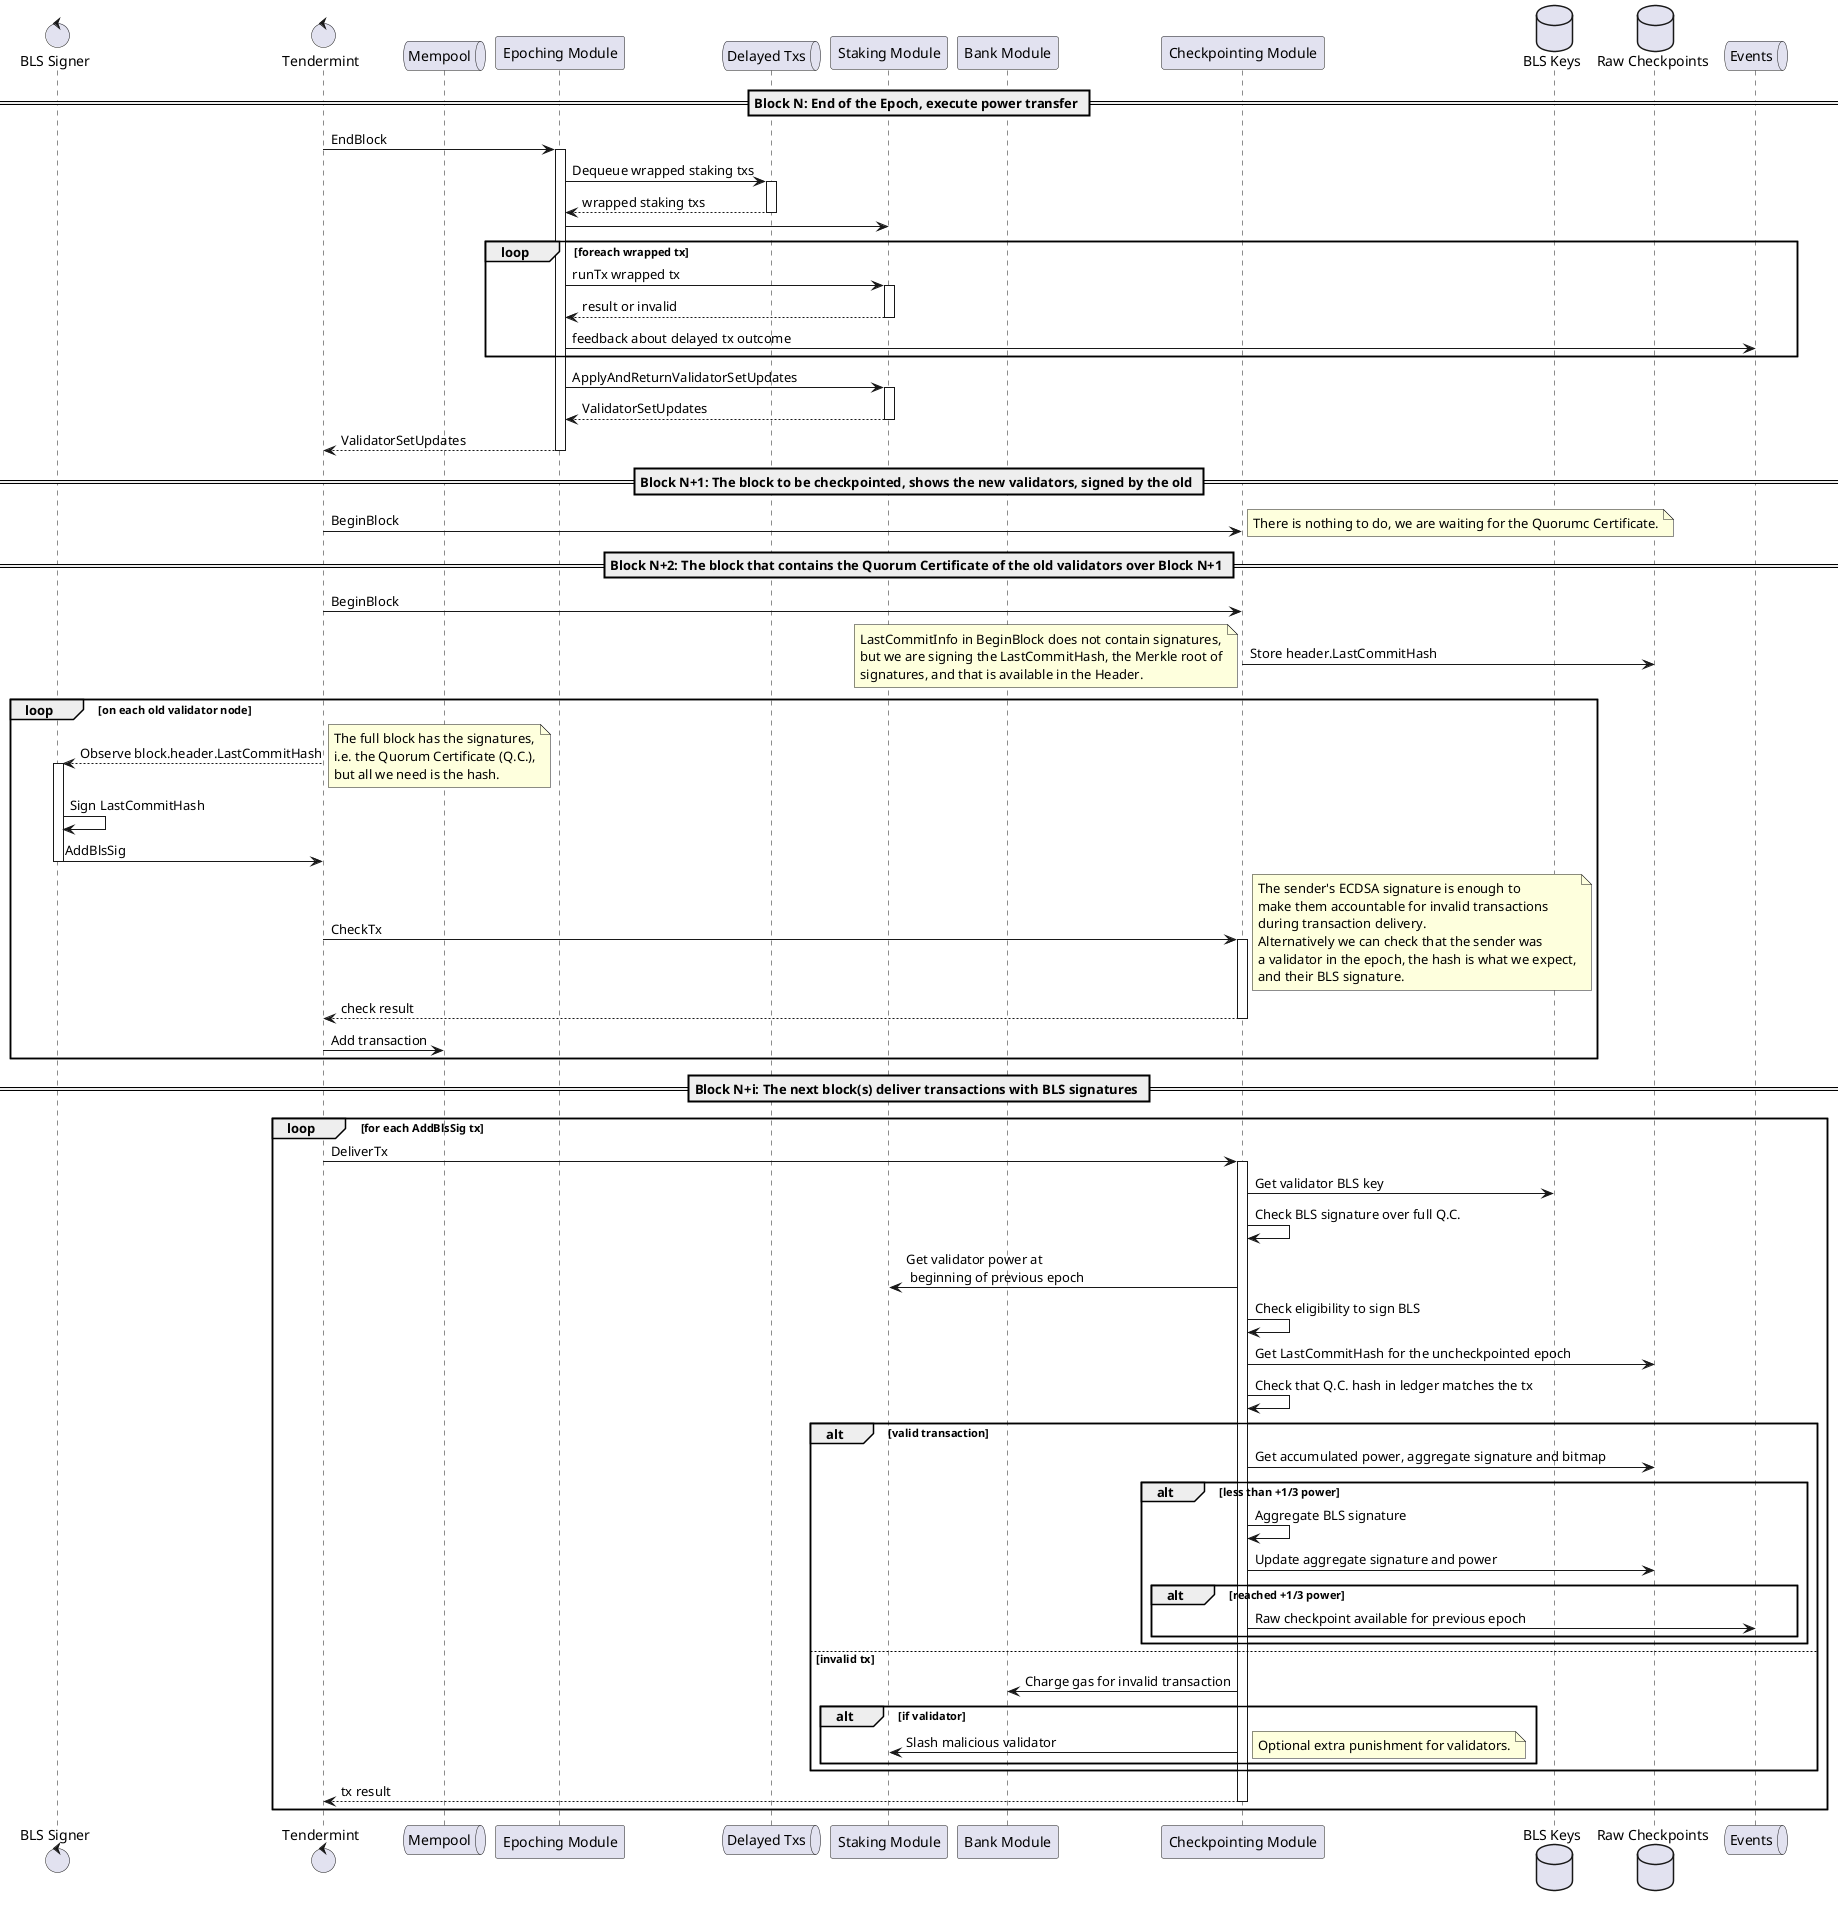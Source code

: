 @startuml Creating a Raw Checkpoint
control     "BLS Signer"      as signer
control     Tendermint
queue       Mempool
participant "Epoching Module" as epoching
queue       "Delayed Txs"     as delayedtxs
participant "Staking Module"  as staking
participant "Bank Module"     as bank
participant "Checkpointing Module" as checkpointing
database    "BLS Keys"        as blskeys
database    "Raw Checkpoints" as rawckpts
queue       Events

== Block N: End of the Epoch, execute power transfer ==

Tendermint -> epoching ++ : EndBlock
epoching -> delayedtxs ++ : Dequeue wrapped staking txs
return wrapped staking txs
epoching -> staking
loop foreach wrapped tx
  epoching -> staking ++ : runTx wrapped tx
  return result or invalid
  epoching -> Events : feedback about delayed tx outcome
end
epoching -> staking ++ : ApplyAndReturnValidatorSetUpdates
return ValidatorSetUpdates
return ValidatorSetUpdates

== Block N+1: The block to be checkpointed, shows the new validators, signed by the old ==

Tendermint -> checkpointing : BeginBlock
note right
  There is nothing to do, we are waiting for the Quorumc Certificate.
end note

== Block N+2: The block that contains the Quorum Certificate of the old validators over Block N+1 ==

Tendermint -> checkpointing : BeginBlock
checkpointing -> rawckpts : Store header.LastCommitHash
note left
  LastCommitInfo in BeginBlock does not contain signatures,
  but we are signing the LastCommitHash, the Merkle root of
  signatures, and that is available in the Header.
end note

loop on each old validator node
  Tendermint --> signer ++ : Observe block.header.LastCommitHash
  note right
    The full block has the signatures,
    i.e. the Quorum Certificate (Q.C.),
    but all we need is the hash.
  end note
  signer -> signer : Sign LastCommitHash
  signer -> Tendermint -- : AddBlsSig
  Tendermint -> checkpointing ++: CheckTx
  note right
    The sender's ECDSA signature is enough to
    make them accountable for invalid transactions
    during transaction delivery.
    Alternatively we can check that the sender was
    a validator in the epoch, the hash is what we expect,
    and their BLS signature.
  end note
  return check result
  Tendermint -> Mempool : Add transaction
end

== Block N+i: The next block(s) deliver transactions with BLS signatures ==

loop for each AddBlsSig tx
  Tendermint -> checkpointing ++ : DeliverTx
  checkpointing -> blskeys : Get validator BLS key
  checkpointing -> checkpointing : Check BLS signature over full Q.C.
  checkpointing -> staking : Get validator power at \n beginning of previous epoch
  checkpointing -> checkpointing : Check eligibility to sign BLS
  checkpointing -> rawckpts : Get LastCommitHash for the uncheckpointed epoch
  checkpointing -> checkpointing : Check that Q.C. hash in ledger matches the tx

  alt valid transaction
    checkpointing -> rawckpts : Get accumulated power, aggregate signature and bitmap
    alt less than +1/3 power
      checkpointing -> checkpointing : Aggregate BLS signature
      checkpointing -> rawckpts : Update aggregate signature and power
      alt reached +1/3 power
        checkpointing -> Events : Raw checkpoint available for previous epoch
      end
    end
  else invalid tx
    checkpointing -> bank : Charge gas for invalid transaction
    alt if validator
      checkpointing -> staking : Slash malicious validator
      note right
        Optional extra punishment for validators.
      end note
    end
  end

  return tx result
end

@enduml
